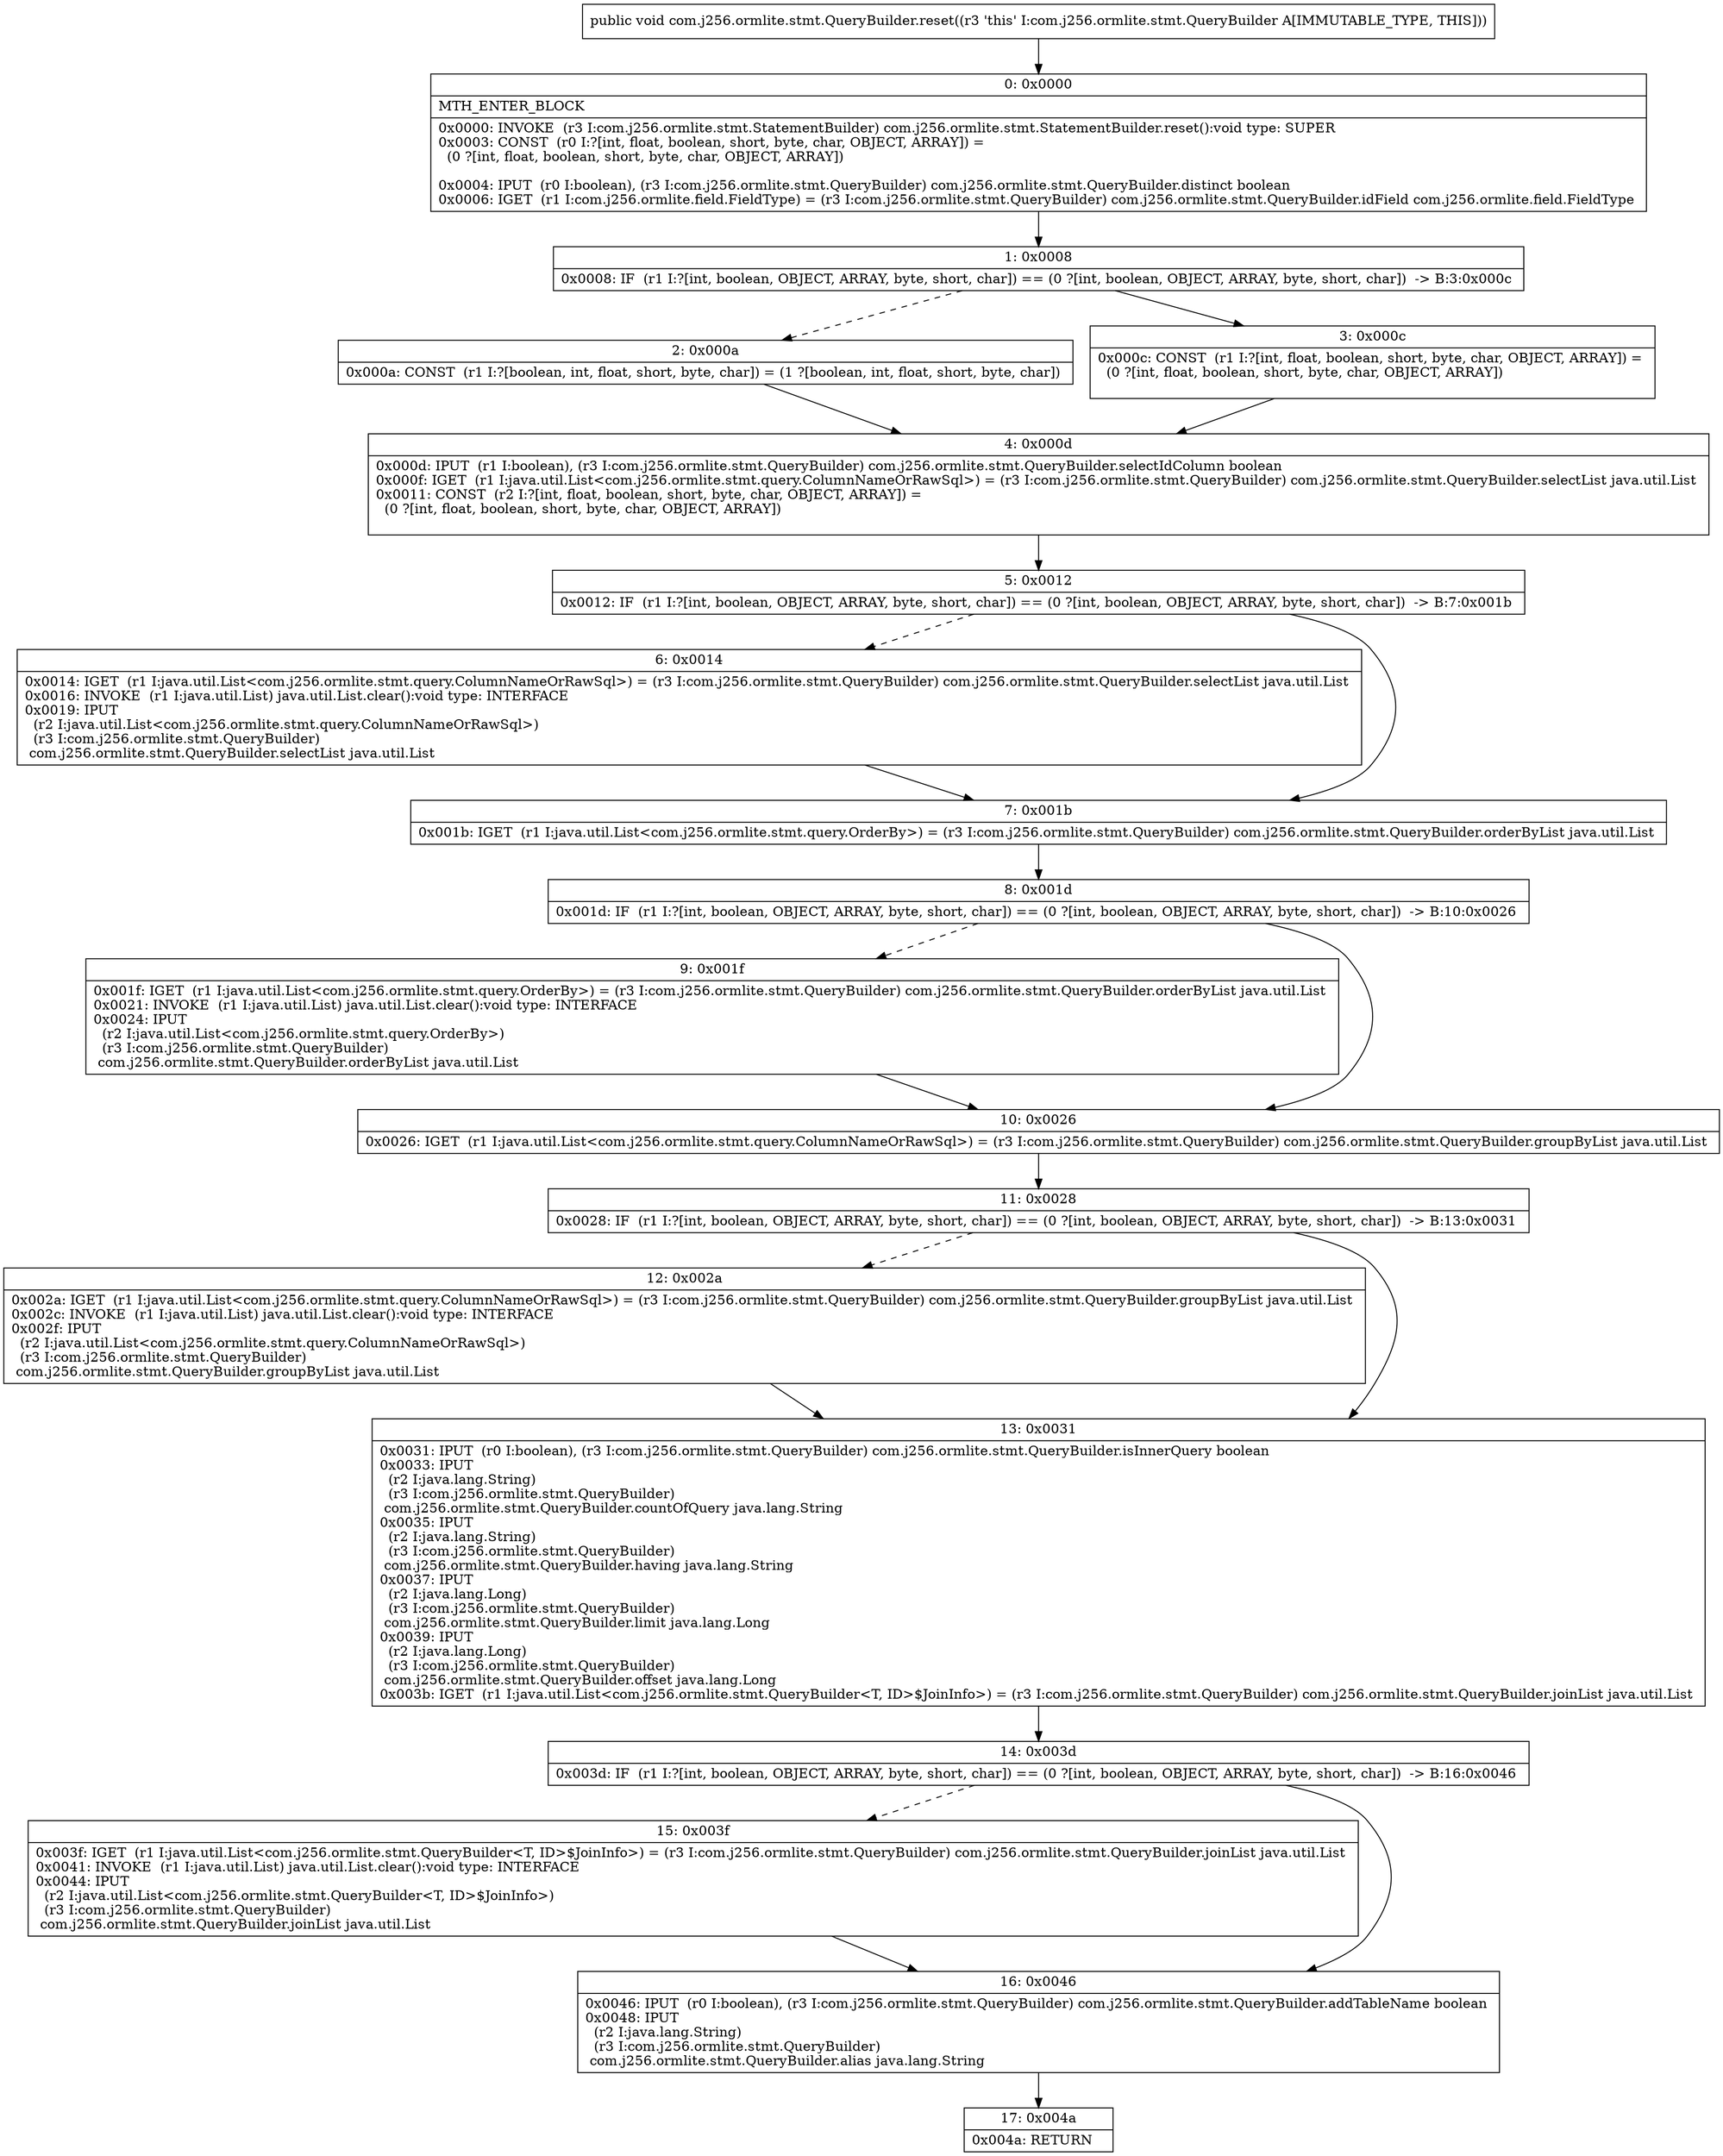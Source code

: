 digraph "CFG forcom.j256.ormlite.stmt.QueryBuilder.reset()V" {
Node_0 [shape=record,label="{0\:\ 0x0000|MTH_ENTER_BLOCK\l|0x0000: INVOKE  (r3 I:com.j256.ormlite.stmt.StatementBuilder) com.j256.ormlite.stmt.StatementBuilder.reset():void type: SUPER \l0x0003: CONST  (r0 I:?[int, float, boolean, short, byte, char, OBJECT, ARRAY]) = \l  (0 ?[int, float, boolean, short, byte, char, OBJECT, ARRAY])\l \l0x0004: IPUT  (r0 I:boolean), (r3 I:com.j256.ormlite.stmt.QueryBuilder) com.j256.ormlite.stmt.QueryBuilder.distinct boolean \l0x0006: IGET  (r1 I:com.j256.ormlite.field.FieldType) = (r3 I:com.j256.ormlite.stmt.QueryBuilder) com.j256.ormlite.stmt.QueryBuilder.idField com.j256.ormlite.field.FieldType \l}"];
Node_1 [shape=record,label="{1\:\ 0x0008|0x0008: IF  (r1 I:?[int, boolean, OBJECT, ARRAY, byte, short, char]) == (0 ?[int, boolean, OBJECT, ARRAY, byte, short, char])  \-\> B:3:0x000c \l}"];
Node_2 [shape=record,label="{2\:\ 0x000a|0x000a: CONST  (r1 I:?[boolean, int, float, short, byte, char]) = (1 ?[boolean, int, float, short, byte, char]) \l}"];
Node_3 [shape=record,label="{3\:\ 0x000c|0x000c: CONST  (r1 I:?[int, float, boolean, short, byte, char, OBJECT, ARRAY]) = \l  (0 ?[int, float, boolean, short, byte, char, OBJECT, ARRAY])\l \l}"];
Node_4 [shape=record,label="{4\:\ 0x000d|0x000d: IPUT  (r1 I:boolean), (r3 I:com.j256.ormlite.stmt.QueryBuilder) com.j256.ormlite.stmt.QueryBuilder.selectIdColumn boolean \l0x000f: IGET  (r1 I:java.util.List\<com.j256.ormlite.stmt.query.ColumnNameOrRawSql\>) = (r3 I:com.j256.ormlite.stmt.QueryBuilder) com.j256.ormlite.stmt.QueryBuilder.selectList java.util.List \l0x0011: CONST  (r2 I:?[int, float, boolean, short, byte, char, OBJECT, ARRAY]) = \l  (0 ?[int, float, boolean, short, byte, char, OBJECT, ARRAY])\l \l}"];
Node_5 [shape=record,label="{5\:\ 0x0012|0x0012: IF  (r1 I:?[int, boolean, OBJECT, ARRAY, byte, short, char]) == (0 ?[int, boolean, OBJECT, ARRAY, byte, short, char])  \-\> B:7:0x001b \l}"];
Node_6 [shape=record,label="{6\:\ 0x0014|0x0014: IGET  (r1 I:java.util.List\<com.j256.ormlite.stmt.query.ColumnNameOrRawSql\>) = (r3 I:com.j256.ormlite.stmt.QueryBuilder) com.j256.ormlite.stmt.QueryBuilder.selectList java.util.List \l0x0016: INVOKE  (r1 I:java.util.List) java.util.List.clear():void type: INTERFACE \l0x0019: IPUT  \l  (r2 I:java.util.List\<com.j256.ormlite.stmt.query.ColumnNameOrRawSql\>)\l  (r3 I:com.j256.ormlite.stmt.QueryBuilder)\l com.j256.ormlite.stmt.QueryBuilder.selectList java.util.List \l}"];
Node_7 [shape=record,label="{7\:\ 0x001b|0x001b: IGET  (r1 I:java.util.List\<com.j256.ormlite.stmt.query.OrderBy\>) = (r3 I:com.j256.ormlite.stmt.QueryBuilder) com.j256.ormlite.stmt.QueryBuilder.orderByList java.util.List \l}"];
Node_8 [shape=record,label="{8\:\ 0x001d|0x001d: IF  (r1 I:?[int, boolean, OBJECT, ARRAY, byte, short, char]) == (0 ?[int, boolean, OBJECT, ARRAY, byte, short, char])  \-\> B:10:0x0026 \l}"];
Node_9 [shape=record,label="{9\:\ 0x001f|0x001f: IGET  (r1 I:java.util.List\<com.j256.ormlite.stmt.query.OrderBy\>) = (r3 I:com.j256.ormlite.stmt.QueryBuilder) com.j256.ormlite.stmt.QueryBuilder.orderByList java.util.List \l0x0021: INVOKE  (r1 I:java.util.List) java.util.List.clear():void type: INTERFACE \l0x0024: IPUT  \l  (r2 I:java.util.List\<com.j256.ormlite.stmt.query.OrderBy\>)\l  (r3 I:com.j256.ormlite.stmt.QueryBuilder)\l com.j256.ormlite.stmt.QueryBuilder.orderByList java.util.List \l}"];
Node_10 [shape=record,label="{10\:\ 0x0026|0x0026: IGET  (r1 I:java.util.List\<com.j256.ormlite.stmt.query.ColumnNameOrRawSql\>) = (r3 I:com.j256.ormlite.stmt.QueryBuilder) com.j256.ormlite.stmt.QueryBuilder.groupByList java.util.List \l}"];
Node_11 [shape=record,label="{11\:\ 0x0028|0x0028: IF  (r1 I:?[int, boolean, OBJECT, ARRAY, byte, short, char]) == (0 ?[int, boolean, OBJECT, ARRAY, byte, short, char])  \-\> B:13:0x0031 \l}"];
Node_12 [shape=record,label="{12\:\ 0x002a|0x002a: IGET  (r1 I:java.util.List\<com.j256.ormlite.stmt.query.ColumnNameOrRawSql\>) = (r3 I:com.j256.ormlite.stmt.QueryBuilder) com.j256.ormlite.stmt.QueryBuilder.groupByList java.util.List \l0x002c: INVOKE  (r1 I:java.util.List) java.util.List.clear():void type: INTERFACE \l0x002f: IPUT  \l  (r2 I:java.util.List\<com.j256.ormlite.stmt.query.ColumnNameOrRawSql\>)\l  (r3 I:com.j256.ormlite.stmt.QueryBuilder)\l com.j256.ormlite.stmt.QueryBuilder.groupByList java.util.List \l}"];
Node_13 [shape=record,label="{13\:\ 0x0031|0x0031: IPUT  (r0 I:boolean), (r3 I:com.j256.ormlite.stmt.QueryBuilder) com.j256.ormlite.stmt.QueryBuilder.isInnerQuery boolean \l0x0033: IPUT  \l  (r2 I:java.lang.String)\l  (r3 I:com.j256.ormlite.stmt.QueryBuilder)\l com.j256.ormlite.stmt.QueryBuilder.countOfQuery java.lang.String \l0x0035: IPUT  \l  (r2 I:java.lang.String)\l  (r3 I:com.j256.ormlite.stmt.QueryBuilder)\l com.j256.ormlite.stmt.QueryBuilder.having java.lang.String \l0x0037: IPUT  \l  (r2 I:java.lang.Long)\l  (r3 I:com.j256.ormlite.stmt.QueryBuilder)\l com.j256.ormlite.stmt.QueryBuilder.limit java.lang.Long \l0x0039: IPUT  \l  (r2 I:java.lang.Long)\l  (r3 I:com.j256.ormlite.stmt.QueryBuilder)\l com.j256.ormlite.stmt.QueryBuilder.offset java.lang.Long \l0x003b: IGET  (r1 I:java.util.List\<com.j256.ormlite.stmt.QueryBuilder\<T, ID\>$JoinInfo\>) = (r3 I:com.j256.ormlite.stmt.QueryBuilder) com.j256.ormlite.stmt.QueryBuilder.joinList java.util.List \l}"];
Node_14 [shape=record,label="{14\:\ 0x003d|0x003d: IF  (r1 I:?[int, boolean, OBJECT, ARRAY, byte, short, char]) == (0 ?[int, boolean, OBJECT, ARRAY, byte, short, char])  \-\> B:16:0x0046 \l}"];
Node_15 [shape=record,label="{15\:\ 0x003f|0x003f: IGET  (r1 I:java.util.List\<com.j256.ormlite.stmt.QueryBuilder\<T, ID\>$JoinInfo\>) = (r3 I:com.j256.ormlite.stmt.QueryBuilder) com.j256.ormlite.stmt.QueryBuilder.joinList java.util.List \l0x0041: INVOKE  (r1 I:java.util.List) java.util.List.clear():void type: INTERFACE \l0x0044: IPUT  \l  (r2 I:java.util.List\<com.j256.ormlite.stmt.QueryBuilder\<T, ID\>$JoinInfo\>)\l  (r3 I:com.j256.ormlite.stmt.QueryBuilder)\l com.j256.ormlite.stmt.QueryBuilder.joinList java.util.List \l}"];
Node_16 [shape=record,label="{16\:\ 0x0046|0x0046: IPUT  (r0 I:boolean), (r3 I:com.j256.ormlite.stmt.QueryBuilder) com.j256.ormlite.stmt.QueryBuilder.addTableName boolean \l0x0048: IPUT  \l  (r2 I:java.lang.String)\l  (r3 I:com.j256.ormlite.stmt.QueryBuilder)\l com.j256.ormlite.stmt.QueryBuilder.alias java.lang.String \l}"];
Node_17 [shape=record,label="{17\:\ 0x004a|0x004a: RETURN   \l}"];
MethodNode[shape=record,label="{public void com.j256.ormlite.stmt.QueryBuilder.reset((r3 'this' I:com.j256.ormlite.stmt.QueryBuilder A[IMMUTABLE_TYPE, THIS])) }"];
MethodNode -> Node_0;
Node_0 -> Node_1;
Node_1 -> Node_2[style=dashed];
Node_1 -> Node_3;
Node_2 -> Node_4;
Node_3 -> Node_4;
Node_4 -> Node_5;
Node_5 -> Node_6[style=dashed];
Node_5 -> Node_7;
Node_6 -> Node_7;
Node_7 -> Node_8;
Node_8 -> Node_9[style=dashed];
Node_8 -> Node_10;
Node_9 -> Node_10;
Node_10 -> Node_11;
Node_11 -> Node_12[style=dashed];
Node_11 -> Node_13;
Node_12 -> Node_13;
Node_13 -> Node_14;
Node_14 -> Node_15[style=dashed];
Node_14 -> Node_16;
Node_15 -> Node_16;
Node_16 -> Node_17;
}

